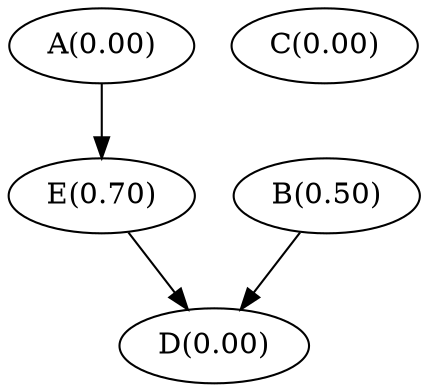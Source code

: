 
strict digraph with_progress {

	// Node definitions.

	"A(0.00)";

	"B(0.50)";

	"C(0.00)";

	"D(0.00)";

	"E(0.70)";


	// Edge definitions.

	"A(0.00)" -> "E(0.70)";

	"B(0.50)" -> "D(0.00)";

	"E(0.70)" -> "D(0.00)";

}